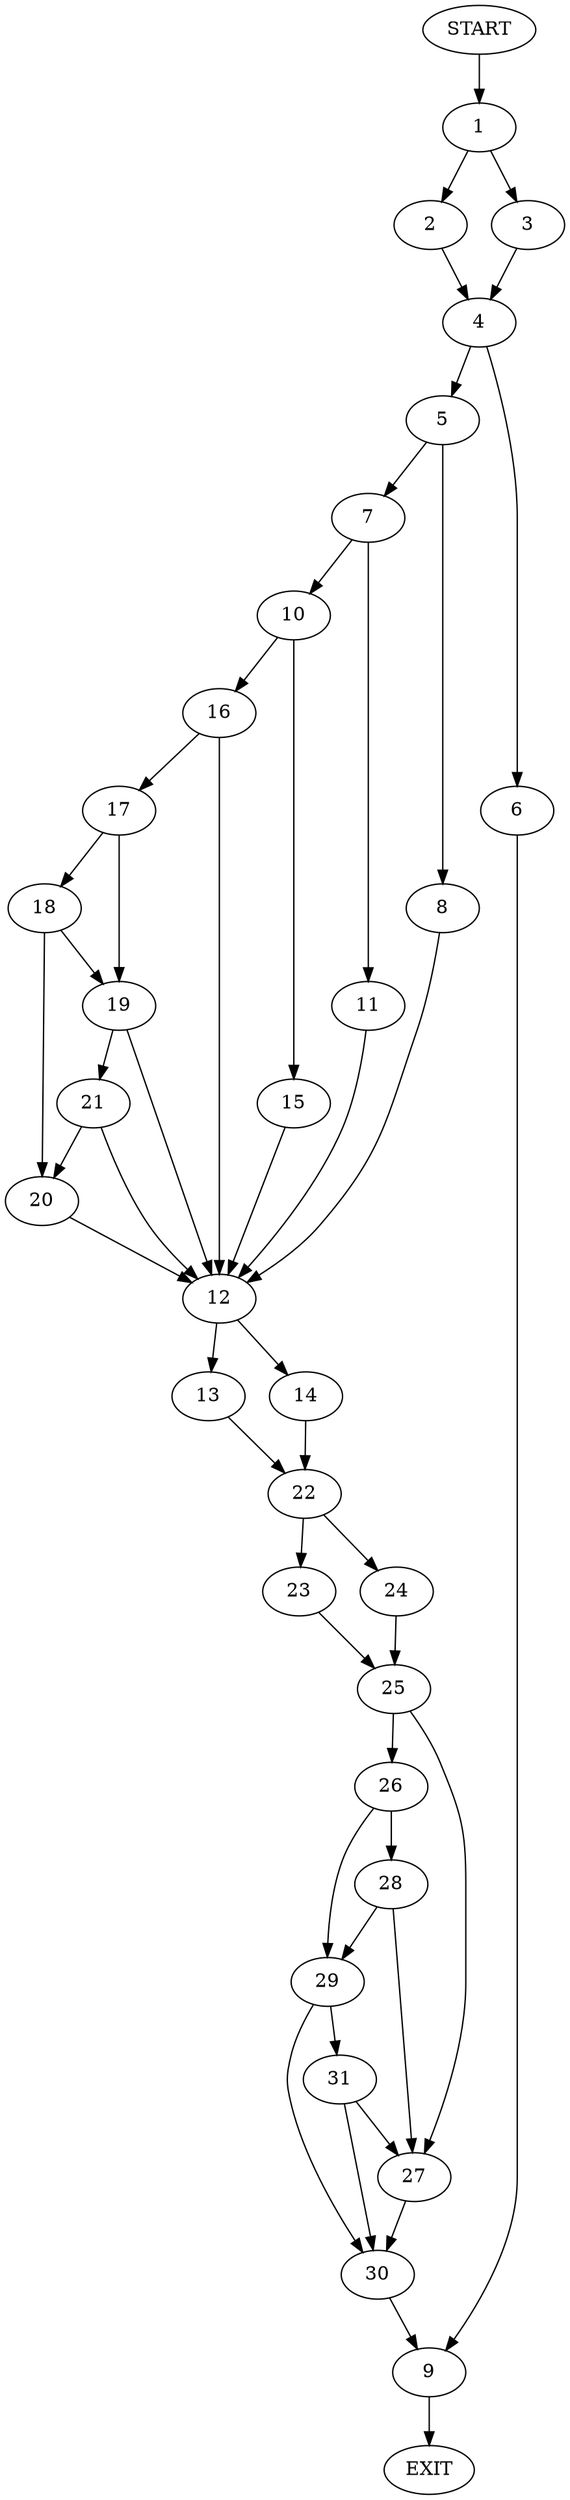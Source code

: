 digraph {
0 [label="START"]
32 [label="EXIT"]
0 -> 1
1 -> 2
1 -> 3
3 -> 4
2 -> 4
4 -> 5
4 -> 6
5 -> 7
5 -> 8
6 -> 9
7 -> 10
7 -> 11
8 -> 12
12 -> 13
12 -> 14
10 -> 15
10 -> 16
11 -> 12
16 -> 12
16 -> 17
15 -> 12
17 -> 18
17 -> 19
18 -> 19
18 -> 20
19 -> 21
19 -> 12
20 -> 12
21 -> 20
21 -> 12
14 -> 22
13 -> 22
22 -> 23
22 -> 24
23 -> 25
24 -> 25
25 -> 26
25 -> 27
26 -> 28
26 -> 29
27 -> 30
29 -> 30
29 -> 31
28 -> 29
28 -> 27
30 -> 9
31 -> 30
31 -> 27
9 -> 32
}
